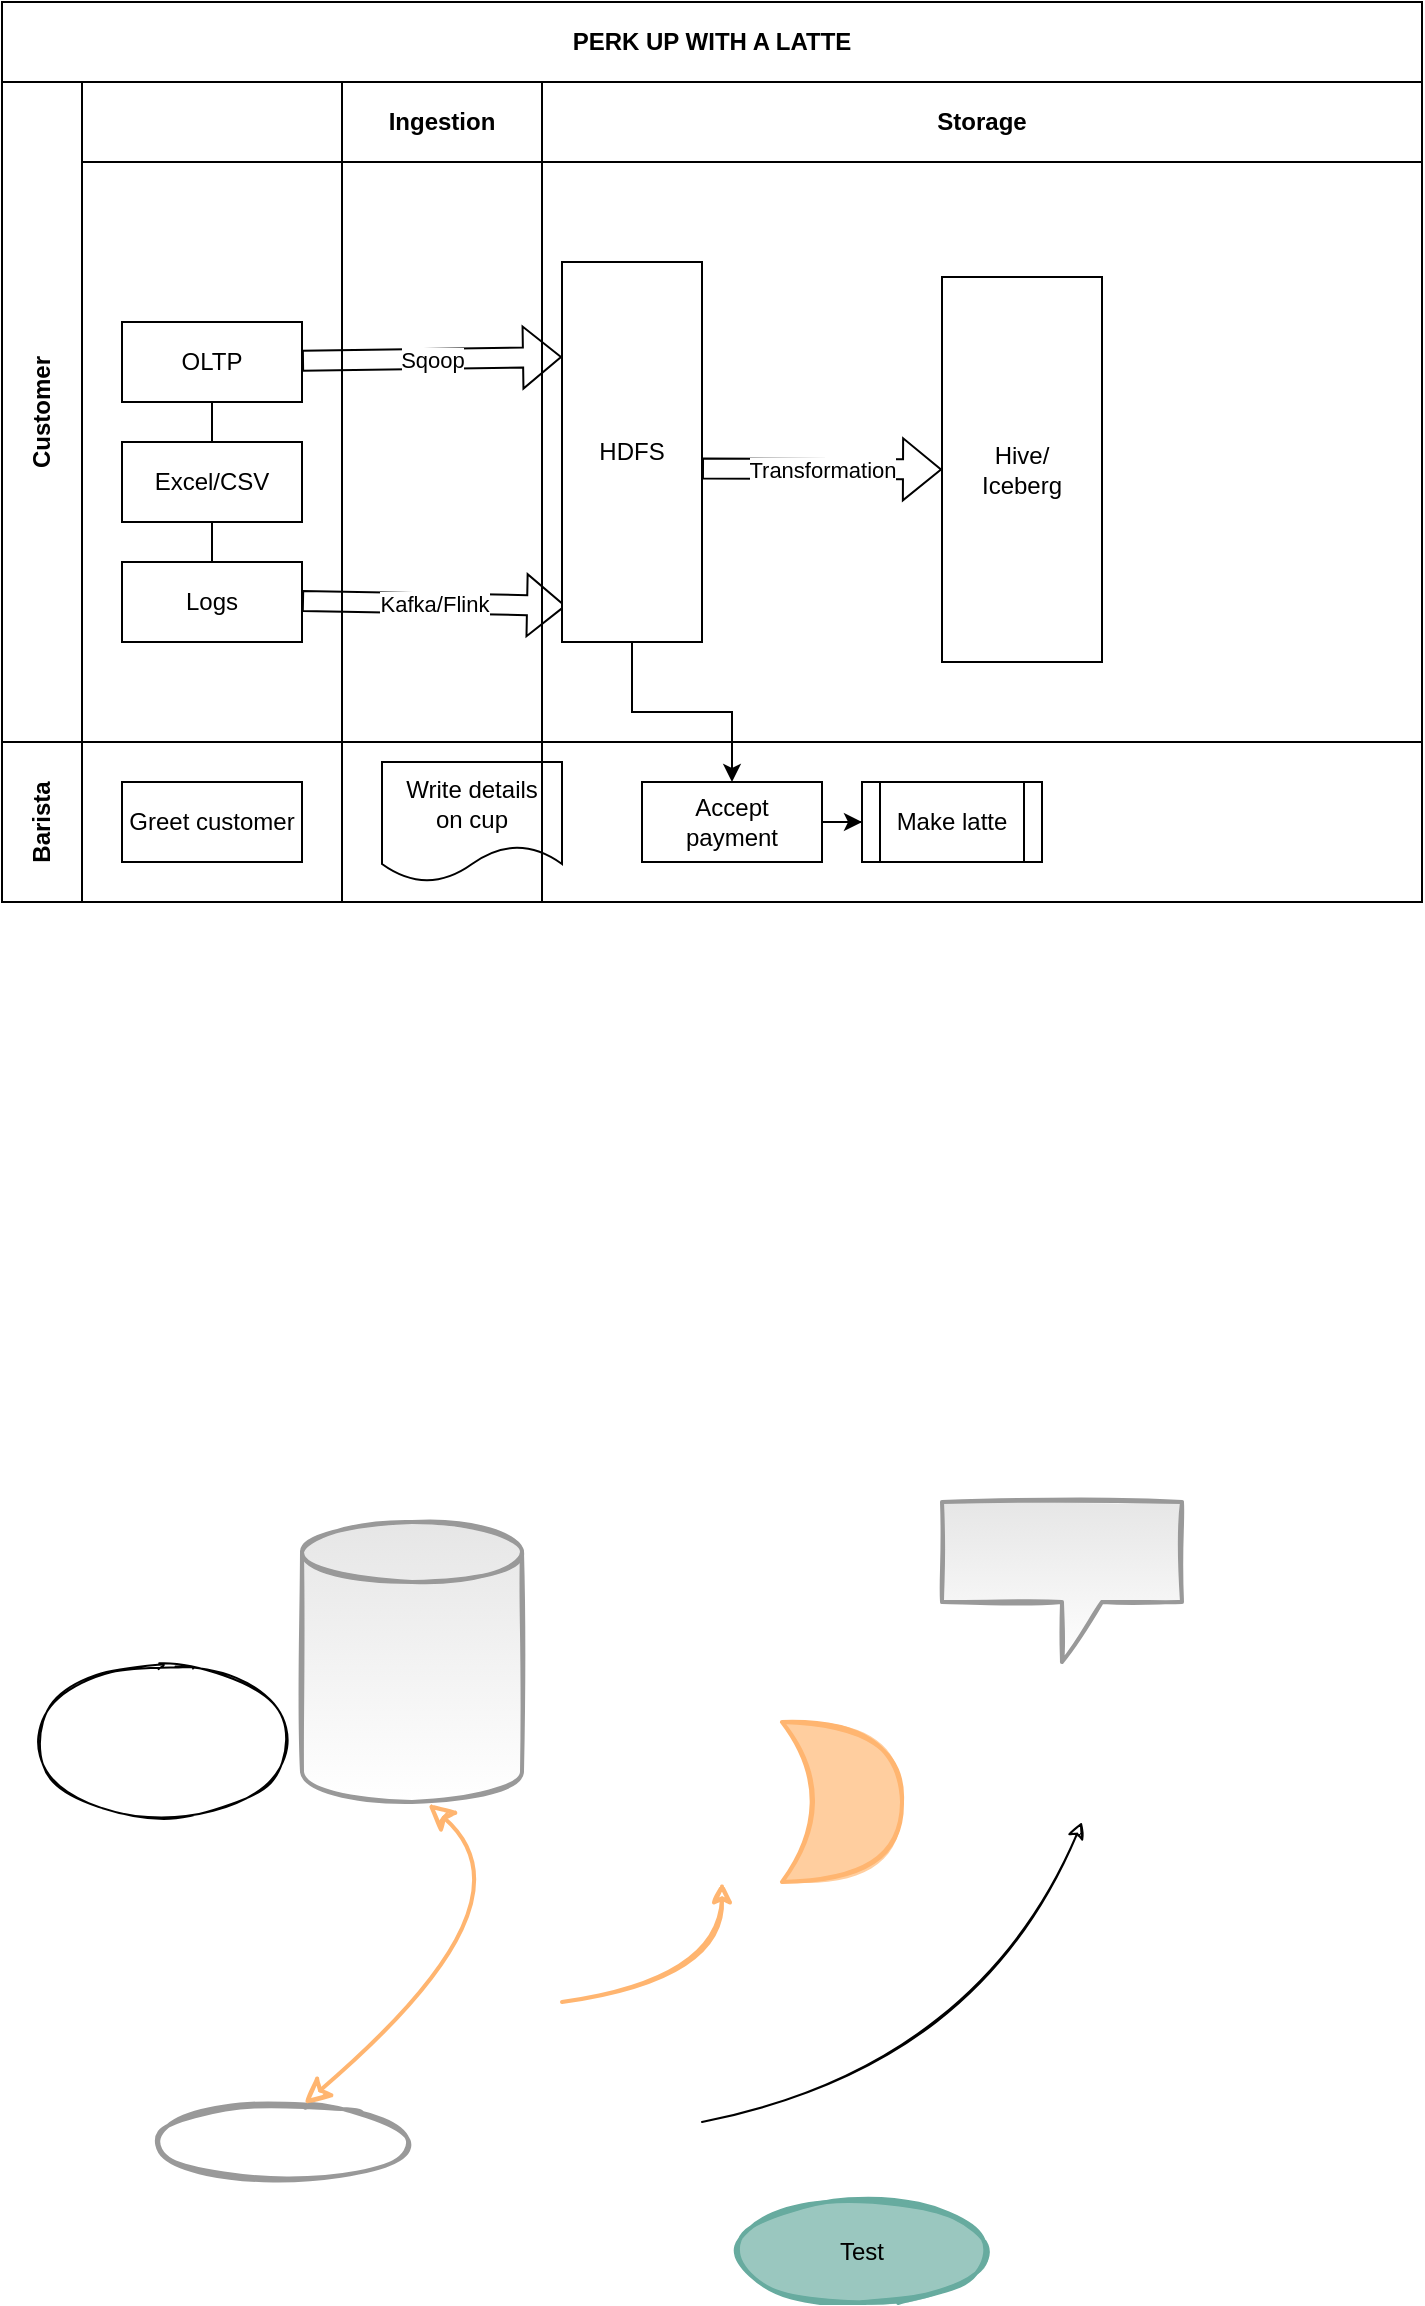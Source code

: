 <mxfile version="15.7.0" type="github" pages="2">
  <diagram id="kgpKYQtTHZ0yAKxKKP6v" name="Page-1">
    <mxGraphModel dx="946" dy="537" grid="1" gridSize="10" guides="1" tooltips="1" connect="1" arrows="1" fold="1" page="1" pageScale="1" pageWidth="850" pageHeight="1100" math="0" shadow="0">
      <root>
        <mxCell id="0" />
        <mxCell id="1" parent="0" />
        <mxCell id="3nuBFxr9cyL0pnOWT2aG-1" value="PERK UP WITH A LATTE" style="shape=table;childLayout=tableLayout;rowLines=0;columnLines=0;startSize=40;html=1;whiteSpace=wrap;collapsible=0;recursiveResize=0;expand=0;fontStyle=1" parent="1" vertex="1">
          <mxGeometry x="90" y="60" width="710" height="450" as="geometry" />
        </mxCell>
        <mxCell id="3nuBFxr9cyL0pnOWT2aG-3" value="Customer" style="swimlane;horizontal=0;points=[[0,0.5],[1,0.5]];portConstraint=eastwest;startSize=40;html=1;whiteSpace=wrap;collapsible=0;recursiveResize=0;expand=0;" parent="3nuBFxr9cyL0pnOWT2aG-1" vertex="1">
          <mxGeometry y="40" width="710" height="330" as="geometry" />
        </mxCell>
        <mxCell id="3nuBFxr9cyL0pnOWT2aG-4" value="" style="swimlane;connectable=0;startSize=40;html=1;whiteSpace=wrap;collapsible=0;recursiveResize=0;expand=0;" parent="3nuBFxr9cyL0pnOWT2aG-3" vertex="1">
          <mxGeometry x="40" width="130" height="330" as="geometry">
            <mxRectangle width="130" height="330" as="alternateBounds" />
          </mxGeometry>
        </mxCell>
        <mxCell id="3nuBFxr9cyL0pnOWT2aG-7" value="OLTP" style="rounded=0;whiteSpace=wrap;html=1;" parent="3nuBFxr9cyL0pnOWT2aG-4" vertex="1">
          <mxGeometry x="20" y="120" width="90" height="40" as="geometry" />
        </mxCell>
        <mxCell id="0wmfkbyYq_gDQhUXeRkh-29" value="Excel/CSV" style="rounded=0;whiteSpace=wrap;html=1;" parent="3nuBFxr9cyL0pnOWT2aG-4" vertex="1">
          <mxGeometry x="20" y="180" width="90" height="40" as="geometry" />
        </mxCell>
        <mxCell id="0wmfkbyYq_gDQhUXeRkh-34" value="" style="endArrow=none;html=1;rounded=0;entryX=0.5;entryY=1;entryDx=0;entryDy=0;" parent="3nuBFxr9cyL0pnOWT2aG-4" source="0wmfkbyYq_gDQhUXeRkh-29" target="3nuBFxr9cyL0pnOWT2aG-7" edge="1">
          <mxGeometry width="50" height="50" relative="1" as="geometry">
            <mxPoint x="260" y="200" as="sourcePoint" />
            <mxPoint x="310" y="150" as="targetPoint" />
          </mxGeometry>
        </mxCell>
        <mxCell id="0wmfkbyYq_gDQhUXeRkh-35" value="Logs" style="rounded=0;whiteSpace=wrap;html=1;" parent="3nuBFxr9cyL0pnOWT2aG-4" vertex="1">
          <mxGeometry x="20" y="240" width="90" height="40" as="geometry" />
        </mxCell>
        <mxCell id="0wmfkbyYq_gDQhUXeRkh-36" value="" style="endArrow=none;html=1;rounded=0;entryX=0.5;entryY=1;entryDx=0;entryDy=0;" parent="3nuBFxr9cyL0pnOWT2aG-4" source="0wmfkbyYq_gDQhUXeRkh-35" target="0wmfkbyYq_gDQhUXeRkh-29" edge="1">
          <mxGeometry width="50" height="50" relative="1" as="geometry">
            <mxPoint x="75" y="200" as="sourcePoint" />
            <mxPoint x="75" y="170" as="targetPoint" />
          </mxGeometry>
        </mxCell>
        <mxCell id="0wmfkbyYq_gDQhUXeRkh-58" value="" style="endArrow=classic;html=1;rounded=0;strokeColor=default;strokeWidth=1;shape=flexArrow;entryX=0.029;entryY=0.905;entryDx=0;entryDy=0;entryPerimeter=0;" parent="3nuBFxr9cyL0pnOWT2aG-4" target="3nuBFxr9cyL0pnOWT2aG-10" edge="1">
          <mxGeometry relative="1" as="geometry">
            <mxPoint x="110" y="259.5" as="sourcePoint" />
            <mxPoint x="210" y="259.5" as="targetPoint" />
          </mxGeometry>
        </mxCell>
        <mxCell id="0wmfkbyYq_gDQhUXeRkh-59" value="Kafka/Flink" style="edgeLabel;resizable=0;html=1;align=center;verticalAlign=middle;" parent="0wmfkbyYq_gDQhUXeRkh-58" connectable="0" vertex="1">
          <mxGeometry relative="1" as="geometry" />
        </mxCell>
        <mxCell id="3nuBFxr9cyL0pnOWT2aG-8" value="Ingestion" style="swimlane;connectable=0;startSize=40;html=1;whiteSpace=wrap;collapsible=0;recursiveResize=0;expand=0;" parent="3nuBFxr9cyL0pnOWT2aG-3" vertex="1">
          <mxGeometry x="170" width="100" height="330" as="geometry">
            <mxRectangle width="100" height="330" as="alternateBounds" />
          </mxGeometry>
        </mxCell>
        <mxCell id="0wmfkbyYq_gDQhUXeRkh-51" value="&lt;div&gt;Hive/&lt;/div&gt;&lt;div&gt;Iceberg&lt;/div&gt;" style="rounded=0;whiteSpace=wrap;html=1;" parent="3nuBFxr9cyL0pnOWT2aG-8" vertex="1">
          <mxGeometry x="300" y="97.5" width="80" height="192.5" as="geometry" />
        </mxCell>
        <mxCell id="0wmfkbyYq_gDQhUXeRkh-52" value="" style="endArrow=classic;html=1;rounded=0;strokeColor=default;strokeWidth=1;shape=flexArrow;entryX=0;entryY=0.5;entryDx=0;entryDy=0;" parent="3nuBFxr9cyL0pnOWT2aG-8" target="0wmfkbyYq_gDQhUXeRkh-51" edge="1">
          <mxGeometry relative="1" as="geometry">
            <mxPoint x="180" y="193.25" as="sourcePoint" />
            <mxPoint x="280" y="193" as="targetPoint" />
          </mxGeometry>
        </mxCell>
        <mxCell id="0wmfkbyYq_gDQhUXeRkh-53" value="Transformation" style="edgeLabel;resizable=0;html=1;align=center;verticalAlign=middle;" parent="0wmfkbyYq_gDQhUXeRkh-52" connectable="0" vertex="1">
          <mxGeometry relative="1" as="geometry" />
        </mxCell>
        <mxCell id="3nuBFxr9cyL0pnOWT2aG-11" value="Storage" style="swimlane;connectable=0;startSize=40;html=1;whiteSpace=wrap;collapsible=0;recursiveResize=0;expand=0;" parent="3nuBFxr9cyL0pnOWT2aG-3" vertex="1">
          <mxGeometry x="270" width="440" height="330" as="geometry">
            <mxRectangle width="440" height="330" as="alternateBounds" />
          </mxGeometry>
        </mxCell>
        <mxCell id="3nuBFxr9cyL0pnOWT2aG-10" value="HDFS" style="rounded=0;whiteSpace=wrap;html=1;" parent="3nuBFxr9cyL0pnOWT2aG-11" vertex="1">
          <mxGeometry x="10" y="90" width="70" height="190" as="geometry" />
        </mxCell>
        <mxCell id="0wmfkbyYq_gDQhUXeRkh-46" value="" style="endArrow=classic;html=1;rounded=0;strokeColor=default;strokeWidth=1;shape=flexArrow;entryX=0;entryY=0.25;entryDx=0;entryDy=0;" parent="3nuBFxr9cyL0pnOWT2aG-3" source="3nuBFxr9cyL0pnOWT2aG-7" target="3nuBFxr9cyL0pnOWT2aG-10" edge="1">
          <mxGeometry relative="1" as="geometry">
            <mxPoint x="280" y="140" as="sourcePoint" />
            <mxPoint x="240" y="140" as="targetPoint" />
          </mxGeometry>
        </mxCell>
        <mxCell id="0wmfkbyYq_gDQhUXeRkh-47" value="Sqoop" style="edgeLabel;resizable=0;html=1;align=center;verticalAlign=middle;" parent="0wmfkbyYq_gDQhUXeRkh-46" connectable="0" vertex="1">
          <mxGeometry relative="1" as="geometry" />
        </mxCell>
        <mxCell id="3nuBFxr9cyL0pnOWT2aG-15" value="Barista" style="swimlane;horizontal=0;points=[[0,0.5],[1,0.5]];portConstraint=eastwest;startSize=40;html=1;whiteSpace=wrap;collapsible=0;recursiveResize=0;expand=0;" parent="3nuBFxr9cyL0pnOWT2aG-1" vertex="1">
          <mxGeometry y="370" width="710" height="80" as="geometry" />
        </mxCell>
        <mxCell id="3nuBFxr9cyL0pnOWT2aG-16" value="" style="swimlane;connectable=0;startSize=0;html=1;whiteSpace=wrap;collapsible=0;recursiveResize=0;expand=0;" parent="3nuBFxr9cyL0pnOWT2aG-15" vertex="1">
          <mxGeometry x="40" width="130" height="80" as="geometry">
            <mxRectangle width="130" height="80" as="alternateBounds" />
          </mxGeometry>
        </mxCell>
        <mxCell id="3nuBFxr9cyL0pnOWT2aG-17" value="Greet customer" style="rounded=0;whiteSpace=wrap;html=1;" parent="3nuBFxr9cyL0pnOWT2aG-16" vertex="1">
          <mxGeometry x="20" y="20" width="90" height="40" as="geometry" />
        </mxCell>
        <mxCell id="3nuBFxr9cyL0pnOWT2aG-18" value="" style="swimlane;connectable=0;startSize=0;html=1;whiteSpace=wrap;collapsible=0;recursiveResize=0;expand=0;" parent="3nuBFxr9cyL0pnOWT2aG-15" vertex="1">
          <mxGeometry x="170" width="100" height="80" as="geometry">
            <mxRectangle width="100" height="80" as="alternateBounds" />
          </mxGeometry>
        </mxCell>
        <mxCell id="3nuBFxr9cyL0pnOWT2aG-19" value="" style="edgeStyle=orthogonalEdgeStyle;rounded=0;orthogonalLoop=1;jettySize=auto;html=1;" parent="3nuBFxr9cyL0pnOWT2aG-18" source="3nuBFxr9cyL0pnOWT2aG-20" target="3nuBFxr9cyL0pnOWT2aG-22" edge="1">
          <mxGeometry relative="1" as="geometry" />
        </mxCell>
        <mxCell id="3nuBFxr9cyL0pnOWT2aG-20" value="Accept&lt;br&gt;payment" style="rounded=0;whiteSpace=wrap;html=1;" parent="3nuBFxr9cyL0pnOWT2aG-18" vertex="1">
          <mxGeometry x="150" y="20" width="90" height="40" as="geometry" />
        </mxCell>
        <mxCell id="3nuBFxr9cyL0pnOWT2aG-21" value="Write details&lt;br&gt;on cup" style="shape=document;whiteSpace=wrap;html=1;boundedLbl=1;" parent="3nuBFxr9cyL0pnOWT2aG-18" vertex="1">
          <mxGeometry x="20" y="10" width="90" height="60" as="geometry" />
        </mxCell>
        <mxCell id="3nuBFxr9cyL0pnOWT2aG-22" value="Make latte" style="shape=process;whiteSpace=wrap;html=1;backgroundOutline=1;" parent="3nuBFxr9cyL0pnOWT2aG-18" vertex="1">
          <mxGeometry x="260" y="20" width="90" height="40" as="geometry" />
        </mxCell>
        <mxCell id="3nuBFxr9cyL0pnOWT2aG-23" value="" style="swimlane;connectable=0;startSize=0;html=1;whiteSpace=wrap;collapsible=0;recursiveResize=0;expand=0;" parent="3nuBFxr9cyL0pnOWT2aG-15" vertex="1">
          <mxGeometry x="270" width="440" height="80" as="geometry">
            <mxRectangle width="440" height="80" as="alternateBounds" />
          </mxGeometry>
        </mxCell>
        <mxCell id="3nuBFxr9cyL0pnOWT2aG-27" value="" style="edgeStyle=orthogonalEdgeStyle;rounded=0;orthogonalLoop=1;jettySize=auto;html=1;" parent="3nuBFxr9cyL0pnOWT2aG-1" source="3nuBFxr9cyL0pnOWT2aG-10" target="3nuBFxr9cyL0pnOWT2aG-20" edge="1">
          <mxGeometry relative="1" as="geometry" />
        </mxCell>
        <mxCell id="F-130Ks6sNWjlflBv_7v-2" value="" style="endArrow=classic;html=1;sketch=1;jumpSize=6;jumpStyle=none;curved=1;" edge="1" parent="1">
          <mxGeometry width="50" height="50" relative="1" as="geometry">
            <mxPoint x="440" y="1120" as="sourcePoint" />
            <mxPoint x="630" y="970" as="targetPoint" />
            <Array as="points">
              <mxPoint x="580" y="1090" />
            </Array>
          </mxGeometry>
        </mxCell>
        <mxCell id="F-130Ks6sNWjlflBv_7v-3" value="" style="shape=xor;whiteSpace=wrap;html=1;sketch=1;strokeWidth=2;strokeColor=#FFB570;fillColor=#FFCE9F;fillStyle=solid;" vertex="1" parent="1">
          <mxGeometry x="480" y="920" width="60" height="80" as="geometry" />
        </mxCell>
        <mxCell id="F-130Ks6sNWjlflBv_7v-4" value="" style="shape=cylinder3;whiteSpace=wrap;html=1;boundedLbl=1;backgroundOutline=1;size=15;sketch=1;strokeWidth=2;strokeColor=#999999;perimeterSpacing=0;shadow=0;fillColor=#E6E6E6;fillStyle=solid;gradientColor=#ffffff;gradientDirection=south;" vertex="1" parent="1">
          <mxGeometry x="240" y="820" width="110" height="140" as="geometry" />
        </mxCell>
        <mxCell id="F-130Ks6sNWjlflBv_7v-5" value="Test" style="ellipse;whiteSpace=wrap;html=1;sketch=1;strokeWidth=2;strokeColor=#67AB9F;fillColor=#9AC7BF;fillStyle=solid;flipH=1;flipV=1;" vertex="1" parent="1">
          <mxGeometry x="460" y="1160" width="120" height="50" as="geometry" />
        </mxCell>
        <mxCell id="F-130Ks6sNWjlflBv_7v-6" value="" style="ellipse;whiteSpace=wrap;html=1;sketch=1;strokeWidth=2;strokeColor=#999999;" vertex="1" parent="1">
          <mxGeometry x="170" y="1110" width="120" height="40" as="geometry" />
        </mxCell>
        <mxCell id="F-130Ks6sNWjlflBv_7v-7" value="" style="ellipse;whiteSpace=wrap;html=1;sketch=1;" vertex="1" parent="1">
          <mxGeometry x="110" y="890" width="120" height="80" as="geometry" />
        </mxCell>
        <mxCell id="F-130Ks6sNWjlflBv_7v-8" value="" style="curved=1;endArrow=classic;html=1;sketch=1;jumpStyle=none;jumpSize=6;strokeColor=#FFB570;strokeWidth=2;" edge="1" parent="1">
          <mxGeometry width="50" height="50" relative="1" as="geometry">
            <mxPoint x="370" y="1060" as="sourcePoint" />
            <mxPoint x="450" y="1000" as="targetPoint" />
            <Array as="points">
              <mxPoint x="450" y="1050" />
            </Array>
          </mxGeometry>
        </mxCell>
        <mxCell id="F-130Ks6sNWjlflBv_7v-9" value="" style="shape=callout;whiteSpace=wrap;html=1;perimeter=calloutPerimeter;shadow=0;sketch=1;fillStyle=solid;strokeColor=#999999;strokeWidth=2;fillColor=#E6E6E6;gradientColor=#ffffff;gradientDirection=south;rounded=0;" vertex="1" parent="1">
          <mxGeometry x="560" y="810" width="120" height="80" as="geometry" />
        </mxCell>
        <mxCell id="F-130Ks6sNWjlflBv_7v-10" value="" style="endArrow=classic;startArrow=classic;html=1;sketch=1;strokeColor=#FFB570;strokeWidth=2;curved=1;jumpStyle=none;jumpSize=6;entryX=0.573;entryY=1.007;entryDx=0;entryDy=0;entryPerimeter=0;exitX=0.592;exitY=0.025;exitDx=0;exitDy=0;exitPerimeter=0;shadow=0;endSize=9;startSize=9;" edge="1" parent="1" source="F-130Ks6sNWjlflBv_7v-6" target="F-130Ks6sNWjlflBv_7v-4">
          <mxGeometry width="50" height="50" relative="1" as="geometry">
            <mxPoint x="100" y="1100" as="sourcePoint" />
            <mxPoint x="150" y="1050" as="targetPoint" />
            <Array as="points">
              <mxPoint x="360" y="1010" />
            </Array>
          </mxGeometry>
        </mxCell>
      </root>
    </mxGraphModel>
  </diagram>
  <diagram id="_b-V6DLTBz6PGseD2xgY" name="Page-2">
    <mxGraphModel dx="946" dy="537" grid="1" gridSize="10" guides="1" tooltips="1" connect="1" arrows="1" fold="1" page="1" pageScale="1" pageWidth="850" pageHeight="1100" math="0" shadow="0">
      <root>
        <mxCell id="W7oui88Ck5lZrDlK5Bfh-0" />
        <mxCell id="W7oui88Ck5lZrDlK5Bfh-1" parent="W7oui88Ck5lZrDlK5Bfh-0" />
        <mxCell id="6u0kIG3oSp3FxZnsTFts-14" value="Land in HDFS" style="whiteSpace=wrap;html=1;aspect=fixed;fontFamily=Helvetica;fontSize=12;align=center;" parent="W7oui88Ck5lZrDlK5Bfh-1" vertex="1">
          <mxGeometry x="290" y="130" width="100" height="100" as="geometry" />
        </mxCell>
        <mxCell id="6u0kIG3oSp3FxZnsTFts-16" value="&lt;div&gt;XML&lt;/div&gt;&lt;div&gt;CSV&lt;/div&gt;&lt;div&gt;Excel&lt;/div&gt;&lt;div&gt;TXT&lt;br&gt;&lt;/div&gt;&lt;div&gt;Logs&lt;br&gt;&lt;/div&gt;" style="rounded=0;whiteSpace=wrap;html=1;fontFamily=Helvetica;fontSize=12;align=center;" parent="W7oui88Ck5lZrDlK5Bfh-1" vertex="1">
          <mxGeometry x="15" y="140" width="120" height="80" as="geometry" />
        </mxCell>
        <mxCell id="6u0kIG3oSp3FxZnsTFts-19" value="" style="endArrow=classic;html=1;rounded=0;fontFamily=Helvetica;fontSize=12;strokeColor=default;strokeWidth=1;" parent="W7oui88Ck5lZrDlK5Bfh-1" source="6u0kIG3oSp3FxZnsTFts-16" target="6u0kIG3oSp3FxZnsTFts-14" edge="1">
          <mxGeometry width="50" height="50" relative="1" as="geometry">
            <mxPoint x="135" y="190" as="sourcePoint" />
            <mxPoint x="185" y="140" as="targetPoint" />
          </mxGeometry>
        </mxCell>
        <mxCell id="L_lYqqfeai27Hy3bbyJA-0" value="offload/put hdfs" style="edgeLabel;html=1;align=center;verticalAlign=middle;resizable=0;points=[];fontSize=12;fontFamily=Helvetica;fontColor=#000000;" parent="6u0kIG3oSp3FxZnsTFts-19" vertex="1" connectable="0">
          <mxGeometry x="-0.025" relative="1" as="geometry">
            <mxPoint as="offset" />
          </mxGeometry>
        </mxCell>
        <mxCell id="6u0kIG3oSp3FxZnsTFts-20" value="" style="endArrow=classic;html=1;rounded=0;fontFamily=Helvetica;fontSize=12;strokeColor=default;strokeWidth=1;exitX=1;exitY=0.5;exitDx=0;exitDy=0;entryX=0.5;entryY=0;entryDx=0;entryDy=0;" parent="W7oui88Ck5lZrDlK5Bfh-1" source="6u0kIG3oSp3FxZnsTFts-14" target="6u0kIG3oSp3FxZnsTFts-21" edge="1">
          <mxGeometry width="50" height="50" relative="1" as="geometry">
            <mxPoint x="335" y="179.5" as="sourcePoint" />
            <mxPoint x="365" y="180" as="targetPoint" />
            <Array as="points">
              <mxPoint x="455" y="180" />
            </Array>
          </mxGeometry>
        </mxCell>
        <mxCell id="L_lYqqfeai27Hy3bbyJA-1" value="Spark" style="edgeLabel;html=1;align=center;verticalAlign=middle;resizable=0;points=[];fontSize=12;fontFamily=Helvetica;fontColor=#000000;" parent="6u0kIG3oSp3FxZnsTFts-20" vertex="1" connectable="0">
          <mxGeometry x="0.013" y="2" relative="1" as="geometry">
            <mxPoint as="offset" />
          </mxGeometry>
        </mxCell>
        <mxCell id="6u0kIG3oSp3FxZnsTFts-21" value="&lt;div&gt;Hive/&lt;/div&gt;&lt;div&gt;Iceberg&lt;br&gt;&lt;/div&gt;" style="whiteSpace=wrap;html=1;aspect=fixed;fontFamily=Helvetica;fontSize=12;align=center;" parent="W7oui88Ck5lZrDlK5Bfh-1" vertex="1">
          <mxGeometry x="405" y="290" width="100" height="100" as="geometry" />
        </mxCell>
        <mxCell id="6u0kIG3oSp3FxZnsTFts-25" value="OLTP" style="rounded=0;whiteSpace=wrap;html=1;fontFamily=Helvetica;fontSize=12;align=center;" parent="W7oui88Ck5lZrDlK5Bfh-1" vertex="1">
          <mxGeometry x="15" y="440" width="120" height="80" as="geometry" />
        </mxCell>
        <mxCell id="6u0kIG3oSp3FxZnsTFts-27" value="" style="endArrow=classic;html=1;rounded=0;fontFamily=Helvetica;fontSize=12;strokeColor=default;strokeWidth=1;entryX=0.5;entryY=1;entryDx=0;entryDy=0;" parent="W7oui88Ck5lZrDlK5Bfh-1" source="6u0kIG3oSp3FxZnsTFts-25" target="6u0kIG3oSp3FxZnsTFts-21" edge="1">
          <mxGeometry width="50" height="50" relative="1" as="geometry">
            <mxPoint x="315" y="480" as="sourcePoint" />
            <mxPoint x="390" y="480" as="targetPoint" />
            <Array as="points">
              <mxPoint x="455" y="480" />
            </Array>
          </mxGeometry>
        </mxCell>
        <mxCell id="6u0kIG3oSp3FxZnsTFts-29" value="Sqoop/Kafka/Flink/OGG" style="text;html=1;align=center;verticalAlign=middle;resizable=0;points=[];autosize=1;strokeColor=none;fillColor=none;fontSize=12;fontFamily=Helvetica;" parent="W7oui88Ck5lZrDlK5Bfh-1" vertex="1">
          <mxGeometry x="165" y="460" width="140" height="20" as="geometry" />
        </mxCell>
        <mxCell id="6u0kIG3oSp3FxZnsTFts-30" value="&lt;div&gt;&lt;b&gt;Zone 1:&lt;/b&gt;&lt;/div&gt;&lt;div&gt;Sử dụng Hive/Iceberg map file system hdfs&lt;/div&gt;&lt;div&gt;Thực hiện transformation&lt;br&gt;Chia partition cho file system hdfs&lt;/div&gt;&lt;div&gt;Append/merge thông tin IUD(CDC)&lt;/div&gt;&lt;div&gt;Thực hiện một số công việc join các tables&lt;br&gt;&lt;/div&gt;&lt;div&gt;&lt;br&gt;&lt;/div&gt;&lt;div&gt;chốt oltp =&amp;gt; iceberg table&lt;/div&gt;&lt;div&gt;CDC =&amp;gt; dữ liệu phát sinh, bảng đồng bộ 1:1&lt;br&gt;&lt;/div&gt;&lt;div&gt;Giải quyết trường hợp backup hàng ngày&lt;/div&gt;&lt;div&gt;Chốt - Nhân mô tả kịch bản&lt;br&gt;&lt;/div&gt;" style="text;html=1;align=center;verticalAlign=middle;resizable=0;points=[];autosize=1;strokeColor=none;fillColor=none;fontSize=12;fontFamily=Helvetica;" parent="W7oui88Ck5lZrDlK5Bfh-1" vertex="1">
          <mxGeometry x="535" y="260" width="250" height="160" as="geometry" />
        </mxCell>
        <mxCell id="6u0kIG3oSp3FxZnsTFts-31" value="&lt;div&gt;&lt;b&gt;Thư mục HDFS&lt;/b&gt;&lt;/div&gt;&lt;div align=&quot;left&quot;&gt;/user/&amp;lt;username&amp;gt;&lt;br&gt;&lt;/div&gt;&lt;div align=&quot;left&quot;&gt;/etl/&lt;/div&gt;&lt;div align=&quot;left&quot;&gt;/tmp/&lt;/div&gt;&lt;div align=&quot;left&quot;&gt;/data/&lt;/div&gt;&lt;div align=&quot;left&quot;&gt;/app/&lt;/div&gt;&lt;div align=&quot;left&quot;&gt;/metadata/&lt;/div&gt;&lt;div align=&quot;left&quot;&gt;/landing/&lt;br&gt;&lt;/div&gt;" style="text;html=1;align=center;verticalAlign=middle;resizable=0;points=[];autosize=1;strokeColor=none;fillColor=none;fontSize=12;fontFamily=Helvetica;" parent="W7oui88Ck5lZrDlK5Bfh-1" vertex="1">
          <mxGeometry x="150" y="290" width="110" height="120" as="geometry" />
        </mxCell>
        <mxCell id="6u0kIG3oSp3FxZnsTFts-32" value="&lt;div&gt;Chia partition file system hdfs&lt;/div&gt;&lt;div&gt;Năm/tháng/ngày theo từng table&lt;br&gt;&lt;/div&gt;" style="text;html=1;align=center;verticalAlign=middle;resizable=0;points=[];autosize=1;strokeColor=none;fillColor=none;fontSize=12;fontFamily=Helvetica;" parent="W7oui88Ck5lZrDlK5Bfh-1" vertex="1">
          <mxGeometry x="540" y="465" width="190" height="30" as="geometry" />
        </mxCell>
        <mxCell id="6u0kIG3oSp3FxZnsTFts-33" value="Events" style="rounded=0;whiteSpace=wrap;html=1;fontFamily=Helvetica;fontSize=12;align=center;" parent="W7oui88Ck5lZrDlK5Bfh-1" vertex="1">
          <mxGeometry x="10" y="605" width="120" height="60" as="geometry" />
        </mxCell>
        <mxCell id="6u0kIG3oSp3FxZnsTFts-36" value="Ingest" style="swimlane;startSize=0;fontFamily=Helvetica;fontSize=12;align=center;verticalAlign=top;" parent="W7oui88Ck5lZrDlK5Bfh-1" vertex="1">
          <mxGeometry x="170" y="560" width="170" height="150" as="geometry">
            <mxRectangle x="330" y="970" width="70" height="20" as="alternateBounds" />
          </mxGeometry>
        </mxCell>
        <mxCell id="6u0kIG3oSp3FxZnsTFts-37" value="Kafka" style="rounded=0;whiteSpace=wrap;html=1;fontFamily=Helvetica;fontSize=12;align=center;verticalAlign=top;" parent="6u0kIG3oSp3FxZnsTFts-36" vertex="1">
          <mxGeometry x="35" y="90" width="120" height="30" as="geometry" />
        </mxCell>
        <mxCell id="6u0kIG3oSp3FxZnsTFts-38" value="OGG" style="rounded=0;whiteSpace=wrap;html=1;fontFamily=Helvetica;fontSize=12;align=center;verticalAlign=top;" parent="6u0kIG3oSp3FxZnsTFts-36" vertex="1">
          <mxGeometry x="35" y="30" width="120" height="30" as="geometry" />
        </mxCell>
        <mxCell id="L_lYqqfeai27Hy3bbyJA-4" value="" style="endArrow=classic;html=1;rounded=0;fontFamily=Helvetica;fontSize=12;strokeColor=default;strokeWidth=1;exitX=0.5;exitY=1;exitDx=0;exitDy=0;entryX=0.5;entryY=0;entryDx=0;entryDy=0;" parent="6u0kIG3oSp3FxZnsTFts-36" source="6u0kIG3oSp3FxZnsTFts-38" target="6u0kIG3oSp3FxZnsTFts-37" edge="1">
          <mxGeometry width="50" height="50" relative="1" as="geometry">
            <mxPoint x="180" y="85" as="sourcePoint" />
            <mxPoint x="230" y="85" as="targetPoint" />
          </mxGeometry>
        </mxCell>
        <mxCell id="6u0kIG3oSp3FxZnsTFts-39" value="" style="endArrow=classic;html=1;rounded=0;fontFamily=Helvetica;fontSize=12;strokeColor=default;strokeWidth=1;exitX=1;exitY=0.5;exitDx=0;exitDy=0;entryX=0;entryY=0.5;entryDx=0;entryDy=0;" parent="W7oui88Ck5lZrDlK5Bfh-1" source="6u0kIG3oSp3FxZnsTFts-33" target="6u0kIG3oSp3FxZnsTFts-36" edge="1">
          <mxGeometry width="50" height="50" relative="1" as="geometry">
            <mxPoint x="130" y="495" as="sourcePoint" />
            <mxPoint x="400" y="495" as="targetPoint" />
          </mxGeometry>
        </mxCell>
        <mxCell id="6u0kIG3oSp3FxZnsTFts-40" value="Streaming Processing" style="swimlane;startSize=0;fontFamily=Helvetica;fontSize=12;align=center;verticalAlign=top;" parent="W7oui88Ck5lZrDlK5Bfh-1" vertex="1">
          <mxGeometry x="390" y="560" width="170" height="150" as="geometry">
            <mxRectangle x="330" y="970" width="70" height="20" as="alternateBounds" />
          </mxGeometry>
        </mxCell>
        <mxCell id="6u0kIG3oSp3FxZnsTFts-41" value="Flink" style="rounded=0;whiteSpace=wrap;html=1;fontFamily=Helvetica;fontSize=12;align=center;verticalAlign=top;" parent="6u0kIG3oSp3FxZnsTFts-40" vertex="1">
          <mxGeometry x="35" y="70" width="120" height="30" as="geometry" />
        </mxCell>
        <mxCell id="6u0kIG3oSp3FxZnsTFts-42" value="Kafka" style="rounded=0;whiteSpace=wrap;html=1;fontFamily=Helvetica;fontSize=12;align=center;verticalAlign=top;" parent="6u0kIG3oSp3FxZnsTFts-40" vertex="1">
          <mxGeometry x="35" y="30" width="120" height="30" as="geometry" />
        </mxCell>
        <mxCell id="L_lYqqfeai27Hy3bbyJA-3" value="Spark Streaming" style="rounded=0;whiteSpace=wrap;html=1;fontFamily=Helvetica;fontSize=12;align=center;verticalAlign=top;" parent="6u0kIG3oSp3FxZnsTFts-40" vertex="1">
          <mxGeometry x="35" y="110" width="120" height="30" as="geometry" />
        </mxCell>
        <mxCell id="6u0kIG3oSp3FxZnsTFts-43" value="" style="endArrow=classic;html=1;rounded=0;fontFamily=Helvetica;fontSize=12;strokeColor=default;strokeWidth=1;exitX=1;exitY=0.5;exitDx=0;exitDy=0;" parent="W7oui88Ck5lZrDlK5Bfh-1" source="6u0kIG3oSp3FxZnsTFts-36" target="6u0kIG3oSp3FxZnsTFts-40" edge="1">
          <mxGeometry width="50" height="50" relative="1" as="geometry">
            <mxPoint x="380" y="695" as="sourcePoint" />
            <mxPoint x="390" y="635" as="targetPoint" />
          </mxGeometry>
        </mxCell>
        <mxCell id="6u0kIG3oSp3FxZnsTFts-44" value="Storage" style="swimlane;startSize=0;fontFamily=Helvetica;fontSize=12;align=center;verticalAlign=top;" parent="W7oui88Ck5lZrDlK5Bfh-1" vertex="1">
          <mxGeometry x="570" y="780" width="200" height="160" as="geometry" />
        </mxCell>
        <mxCell id="6u0kIG3oSp3FxZnsTFts-45" value="Iceberg" style="rounded=0;whiteSpace=wrap;html=1;fontFamily=Helvetica;fontSize=12;align=center;verticalAlign=top;" parent="6u0kIG3oSp3FxZnsTFts-44" vertex="1">
          <mxGeometry x="20" y="50" width="60" height="30" as="geometry" />
        </mxCell>
        <mxCell id="6u0kIG3oSp3FxZnsTFts-46" value="HDFS" style="rounded=0;whiteSpace=wrap;html=1;fontFamily=Helvetica;fontSize=12;align=center;verticalAlign=top;" parent="6u0kIG3oSp3FxZnsTFts-44" vertex="1">
          <mxGeometry x="20" y="100" width="160" height="30" as="geometry" />
        </mxCell>
        <mxCell id="6u0kIG3oSp3FxZnsTFts-49" value="Hive" style="rounded=0;whiteSpace=wrap;html=1;fontFamily=Helvetica;fontSize=12;align=center;verticalAlign=top;" parent="6u0kIG3oSp3FxZnsTFts-44" vertex="1">
          <mxGeometry x="110" y="50" width="60" height="30" as="geometry" />
        </mxCell>
        <mxCell id="6u0kIG3oSp3FxZnsTFts-48" value="" style="endArrow=classic;html=1;rounded=0;fontFamily=Helvetica;fontSize=12;strokeColor=default;strokeWidth=1;exitX=0.5;exitY=1;exitDx=0;exitDy=0;" parent="W7oui88Ck5lZrDlK5Bfh-1" source="6u0kIG3oSp3FxZnsTFts-40" target="6u0kIG3oSp3FxZnsTFts-44" edge="1">
          <mxGeometry width="50" height="50" relative="1" as="geometry">
            <mxPoint x="340" y="810" as="sourcePoint" />
            <mxPoint x="630" y="860" as="targetPoint" />
            <Array as="points">
              <mxPoint x="475" y="860" />
            </Array>
          </mxGeometry>
        </mxCell>
        <mxCell id="6u0kIG3oSp3FxZnsTFts-50" value="Batch Processing" style="swimlane;startSize=0;fontFamily=Helvetica;fontSize=12;align=center;verticalAlign=top;" parent="W7oui88Ck5lZrDlK5Bfh-1" vertex="1">
          <mxGeometry x="585" y="560" width="170" height="150" as="geometry">
            <mxRectangle x="330" y="970" width="70" height="20" as="alternateBounds" />
          </mxGeometry>
        </mxCell>
        <mxCell id="6u0kIG3oSp3FxZnsTFts-52" value="Spark" style="rounded=0;whiteSpace=wrap;html=1;fontFamily=Helvetica;fontSize=12;align=center;verticalAlign=top;" parent="6u0kIG3oSp3FxZnsTFts-50" vertex="1">
          <mxGeometry x="35" y="30" width="120" height="30" as="geometry" />
        </mxCell>
        <mxCell id="6u0kIG3oSp3FxZnsTFts-53" value="" style="endArrow=classic;startArrow=classic;html=1;rounded=0;fontFamily=Helvetica;fontSize=12;strokeColor=default;strokeWidth=1;entryX=0.5;entryY=1;entryDx=0;entryDy=0;" parent="W7oui88Ck5lZrDlK5Bfh-1" source="6u0kIG3oSp3FxZnsTFts-44" target="6u0kIG3oSp3FxZnsTFts-50" edge="1">
          <mxGeometry width="50" height="50" relative="1" as="geometry">
            <mxPoint x="330" y="720" as="sourcePoint" />
            <mxPoint x="380" y="670" as="targetPoint" />
          </mxGeometry>
        </mxCell>
        <mxCell id="6u0kIG3oSp3FxZnsTFts-54" value="Storage" style="swimlane;startSize=0;fontFamily=Helvetica;fontSize=12;align=center;verticalAlign=top;" parent="W7oui88Ck5lZrDlK5Bfh-1" vertex="1">
          <mxGeometry x="10" y="1150" width="200" height="160" as="geometry" />
        </mxCell>
        <mxCell id="6u0kIG3oSp3FxZnsTFts-55" value="Iceberg" style="rounded=0;whiteSpace=wrap;html=1;fontFamily=Helvetica;fontSize=12;align=center;verticalAlign=top;" parent="6u0kIG3oSp3FxZnsTFts-54" vertex="1">
          <mxGeometry x="20" y="50" width="60" height="30" as="geometry" />
        </mxCell>
        <mxCell id="6u0kIG3oSp3FxZnsTFts-56" value="HDFS" style="rounded=0;whiteSpace=wrap;html=1;fontFamily=Helvetica;fontSize=12;align=center;verticalAlign=top;" parent="6u0kIG3oSp3FxZnsTFts-54" vertex="1">
          <mxGeometry x="20" y="100" width="160" height="30" as="geometry" />
        </mxCell>
        <mxCell id="6u0kIG3oSp3FxZnsTFts-57" value="Hive" style="rounded=0;whiteSpace=wrap;html=1;fontFamily=Helvetica;fontSize=12;align=center;verticalAlign=top;" parent="6u0kIG3oSp3FxZnsTFts-54" vertex="1">
          <mxGeometry x="110" y="50" width="60" height="30" as="geometry" />
        </mxCell>
        <mxCell id="6u0kIG3oSp3FxZnsTFts-58" value="&lt;div&gt;&lt;b&gt;Zone 1&lt;/b&gt;&lt;/div&gt;&lt;div&gt;Đã được xử lý Load Incremental&lt;/div&gt;&lt;div&gt;Thực hiện denormalize đơn giản&lt;br&gt;&lt;/div&gt;&lt;div&gt;File system HDFS: Avro, Parquet, nén snappy&lt;br&gt;&lt;/div&gt;&lt;div&gt;&lt;br&gt;&lt;/div&gt;&lt;div&gt;&lt;br&gt;&lt;/div&gt;" style="text;html=1;align=center;verticalAlign=middle;resizable=0;points=[];autosize=1;strokeColor=none;fillColor=none;fontSize=12;fontFamily=Helvetica;" parent="W7oui88Ck5lZrDlK5Bfh-1" vertex="1">
          <mxGeometry x="540" y="970" width="260" height="90" as="geometry" />
        </mxCell>
        <mxCell id="6u0kIG3oSp3FxZnsTFts-59" value="&lt;b&gt;Zone 1&lt;/b&gt;" style="text;html=1;align=center;verticalAlign=middle;resizable=0;points=[];autosize=1;strokeColor=none;fillColor=none;fontSize=12;fontFamily=Helvetica;" parent="W7oui88Ck5lZrDlK5Bfh-1" vertex="1">
          <mxGeometry x="65" y="1320" width="50" height="20" as="geometry" />
        </mxCell>
        <mxCell id="6u0kIG3oSp3FxZnsTFts-60" value="Storage" style="swimlane;startSize=0;fontFamily=Helvetica;fontSize=12;align=center;verticalAlign=top;" parent="W7oui88Ck5lZrDlK5Bfh-1" vertex="1">
          <mxGeometry x="310" y="1150" width="200" height="160" as="geometry" />
        </mxCell>
        <mxCell id="6u0kIG3oSp3FxZnsTFts-61" value="Iceberg" style="rounded=0;whiteSpace=wrap;html=1;fontFamily=Helvetica;fontSize=12;align=center;verticalAlign=top;" parent="6u0kIG3oSp3FxZnsTFts-60" vertex="1">
          <mxGeometry x="20" y="50" width="60" height="30" as="geometry" />
        </mxCell>
        <mxCell id="6u0kIG3oSp3FxZnsTFts-62" value="HDFS" style="rounded=0;whiteSpace=wrap;html=1;fontFamily=Helvetica;fontSize=12;align=center;verticalAlign=top;" parent="6u0kIG3oSp3FxZnsTFts-60" vertex="1">
          <mxGeometry x="20" y="100" width="160" height="30" as="geometry" />
        </mxCell>
        <mxCell id="6u0kIG3oSp3FxZnsTFts-63" value="Hive" style="rounded=0;whiteSpace=wrap;html=1;fontFamily=Helvetica;fontSize=12;align=center;verticalAlign=top;" parent="6u0kIG3oSp3FxZnsTFts-60" vertex="1">
          <mxGeometry x="110" y="50" width="60" height="30" as="geometry" />
        </mxCell>
        <mxCell id="6u0kIG3oSp3FxZnsTFts-64" value="&lt;div&gt;&lt;b&gt;Zone 2&lt;/b&gt;&lt;/div&gt;&lt;div&gt;Tạo các Dataset bằng cách denormalize&lt;br&gt;&lt;/div&gt;&lt;div&gt;&lt;span style=&quot;background-color: rgb(255 , 255 , 102)&quot;&gt;Lưu dữ liệu snapshot hàng ngày/tháng&lt;/span&gt;&lt;/div&gt;&lt;div&gt;Tạo Dataset theo chủ đề cụ thể theo nhu cầu&lt;/div&gt;&lt;div&gt;Là nơi cung cấp dữ liệu cho các ứng dụng, data science&lt;/div&gt;&lt;div&gt;&lt;br&gt;&lt;/div&gt;&lt;div&gt;Định dạng file system HDFS là Avro, Parquet, nén snappy&lt;br&gt;&lt;/div&gt;" style="text;html=1;align=center;verticalAlign=middle;resizable=0;points=[];autosize=1;strokeColor=none;fillColor=none;fontSize=12;fontFamily=Helvetica;" parent="W7oui88Ck5lZrDlK5Bfh-1" vertex="1">
          <mxGeometry x="240" y="1320" width="320" height="100" as="geometry" />
        </mxCell>
        <mxCell id="6u0kIG3oSp3FxZnsTFts-65" value="" style="endArrow=classic;html=1;rounded=0;fontFamily=Helvetica;fontSize=12;strokeColor=default;strokeWidth=1;exitX=1;exitY=0.5;exitDx=0;exitDy=0;entryX=0;entryY=0.5;entryDx=0;entryDy=0;" parent="W7oui88Ck5lZrDlK5Bfh-1" source="6u0kIG3oSp3FxZnsTFts-54" target="6u0kIG3oSp3FxZnsTFts-60" edge="1">
          <mxGeometry width="50" height="50" relative="1" as="geometry">
            <mxPoint x="300" y="1230" as="sourcePoint" />
            <mxPoint x="380" y="1170" as="targetPoint" />
          </mxGeometry>
        </mxCell>
        <mxCell id="6u0kIG3oSp3FxZnsTFts-66" value="Spark ETL" style="edgeLabel;html=1;align=center;verticalAlign=middle;resizable=0;points=[];fontSize=12;fontFamily=Helvetica;" parent="6u0kIG3oSp3FxZnsTFts-65" vertex="1" connectable="0">
          <mxGeometry x="-0.153" y="-1" relative="1" as="geometry">
            <mxPoint as="offset" />
          </mxGeometry>
        </mxCell>
        <mxCell id="6u0kIG3oSp3FxZnsTFts-67" value="Storage" style="swimlane;startSize=0;fontFamily=Helvetica;fontSize=12;align=center;verticalAlign=top;" parent="W7oui88Ck5lZrDlK5Bfh-1" vertex="1">
          <mxGeometry x="310" y="1460" width="200" height="160" as="geometry" />
        </mxCell>
        <mxCell id="6u0kIG3oSp3FxZnsTFts-68" value="Iceberg" style="rounded=0;whiteSpace=wrap;html=1;fontFamily=Helvetica;fontSize=12;align=center;verticalAlign=top;" parent="6u0kIG3oSp3FxZnsTFts-67" vertex="1">
          <mxGeometry x="20" y="50" width="60" height="30" as="geometry" />
        </mxCell>
        <mxCell id="6u0kIG3oSp3FxZnsTFts-69" value="HDFS" style="rounded=0;whiteSpace=wrap;html=1;fontFamily=Helvetica;fontSize=12;align=center;verticalAlign=top;" parent="6u0kIG3oSp3FxZnsTFts-67" vertex="1">
          <mxGeometry x="20" y="100" width="160" height="30" as="geometry" />
        </mxCell>
        <mxCell id="6u0kIG3oSp3FxZnsTFts-70" value="Hive" style="rounded=0;whiteSpace=wrap;html=1;fontFamily=Helvetica;fontSize=12;align=center;verticalAlign=top;" parent="6u0kIG3oSp3FxZnsTFts-67" vertex="1">
          <mxGeometry x="110" y="50" width="60" height="30" as="geometry" />
        </mxCell>
        <mxCell id="6u0kIG3oSp3FxZnsTFts-73" value="" style="endArrow=classic;html=1;rounded=0;fontFamily=Helvetica;fontSize=12;strokeColor=default;strokeWidth=1;exitX=1;exitY=0.5;exitDx=0;exitDy=0;entryX=1;entryY=0.5;entryDx=0;entryDy=0;" parent="W7oui88Ck5lZrDlK5Bfh-1" source="6u0kIG3oSp3FxZnsTFts-60" target="6u0kIG3oSp3FxZnsTFts-67" edge="1">
          <mxGeometry width="50" height="50" relative="1" as="geometry">
            <mxPoint x="400" y="1560" as="sourcePoint" />
            <mxPoint x="530" y="1550" as="targetPoint" />
            <Array as="points">
              <mxPoint x="570" y="1230" />
              <mxPoint x="570" y="1540" />
            </Array>
          </mxGeometry>
        </mxCell>
        <mxCell id="6u0kIG3oSp3FxZnsTFts-75" value="Spark ETL" style="edgeLabel;html=1;align=center;verticalAlign=middle;resizable=0;points=[];fontSize=12;fontFamily=Helvetica;" parent="6u0kIG3oSp3FxZnsTFts-73" vertex="1" connectable="0">
          <mxGeometry x="-0.209" y="1" relative="1" as="geometry">
            <mxPoint as="offset" />
          </mxGeometry>
        </mxCell>
        <mxCell id="6u0kIG3oSp3FxZnsTFts-74" value="DWH truyền thống" style="rounded=0;whiteSpace=wrap;html=1;fontFamily=Helvetica;fontSize=12;align=center;verticalAlign=middle;" parent="W7oui88Ck5lZrDlK5Bfh-1" vertex="1">
          <mxGeometry x="350" y="1780" width="120" height="60" as="geometry" />
        </mxCell>
        <mxCell id="6u0kIG3oSp3FxZnsTFts-76" value="" style="endArrow=classic;html=1;rounded=0;fontFamily=Helvetica;fontSize=12;strokeColor=default;strokeWidth=1;exitX=0.5;exitY=1;exitDx=0;exitDy=0;entryX=-0.005;entryY=0.544;entryDx=0;entryDy=0;entryPerimeter=0;" parent="W7oui88Ck5lZrDlK5Bfh-1" source="6u0kIG3oSp3FxZnsTFts-54" target="6u0kIG3oSp3FxZnsTFts-67" edge="1">
          <mxGeometry width="50" height="50" relative="1" as="geometry">
            <mxPoint x="520" y="1240" as="sourcePoint" />
            <mxPoint x="520" y="1550" as="targetPoint" />
            <Array as="points">
              <mxPoint x="110" y="1547" />
            </Array>
          </mxGeometry>
        </mxCell>
        <mxCell id="6u0kIG3oSp3FxZnsTFts-77" value="Spark ETL" style="edgeLabel;html=1;align=center;verticalAlign=middle;resizable=0;points=[];fontSize=12;fontFamily=Helvetica;" parent="6u0kIG3oSp3FxZnsTFts-76" vertex="1" connectable="0">
          <mxGeometry x="-0.209" y="1" relative="1" as="geometry">
            <mxPoint as="offset" />
          </mxGeometry>
        </mxCell>
        <mxCell id="6u0kIG3oSp3FxZnsTFts-79" value="Sqoop Import / Export" style="endArrow=classic;startArrow=classic;html=1;rounded=0;fontFamily=Helvetica;fontSize=12;strokeColor=default;strokeWidth=1;exitX=0.5;exitY=0;exitDx=0;exitDy=0;entryX=0.5;entryY=1;entryDx=0;entryDy=0;" parent="W7oui88Ck5lZrDlK5Bfh-1" source="6u0kIG3oSp3FxZnsTFts-74" target="6u0kIG3oSp3FxZnsTFts-67" edge="1">
          <mxGeometry width="50" height="50" relative="1" as="geometry">
            <mxPoint x="510" y="1670" as="sourcePoint" />
            <mxPoint x="560" y="1620" as="targetPoint" />
          </mxGeometry>
        </mxCell>
        <mxCell id="6u0kIG3oSp3FxZnsTFts-80" value="&lt;div&gt;Sử dụng Sqoop để ETL dữ liệu giữa 2 hệ thống&lt;/div&gt;&lt;div&gt;Xem xét giải pháp Dremino&lt;br&gt;&lt;/div&gt;" style="text;html=1;align=center;verticalAlign=middle;resizable=0;points=[];autosize=1;strokeColor=none;fillColor=none;fontSize=12;fontFamily=Helvetica;" parent="W7oui88Ck5lZrDlK5Bfh-1" vertex="1">
          <mxGeometry x="70" y="1685" width="270" height="30" as="geometry" />
        </mxCell>
        <mxCell id="6u0kIG3oSp3FxZnsTFts-81" value="&lt;p&gt;Ingest source 1:1 vào HDFS bằng sqoop cho Batch job; Kafka/Flink cho Streaming Job&lt;br&gt;&lt;/p&gt;&lt;p&gt;Join các tables và ghi thành Avro/Parquet HDFS&lt;br&gt;&lt;/p&gt;Sử dụng Hive hoặc Iceberg map file system HDFS và thực hiện transformation phức tạp" style="text;html=1;align=left;verticalAlign=middle;resizable=0;points=[];autosize=1;strokeColor=none;fillColor=none;fontSize=12;fontFamily=Helvetica;labelBackgroundColor=#E6FFCC;" parent="W7oui88Ck5lZrDlK5Bfh-1" vertex="1">
          <mxGeometry x="20" y="20" width="490" height="80" as="geometry" />
        </mxCell>
        <mxCell id="2uteq_3l-Yl3IrauyKrz-0" value="&lt;div&gt;Sử dụng Hive Metastore lưu trữ metadata&lt;/div&gt;&lt;div&gt;Điều phối và quản lý jobs: Pentaho bao gồm:&lt;/div&gt;&lt;div&gt;&lt;span style=&quot;font-weight: normal&quot;&gt;- Các hoạt động của Sqoop gồm: Import/Export&lt;/span&gt;&lt;/div&gt;&lt;div&gt;&lt;span style=&quot;font-weight: normal&quot;&gt;- Các hoạt động Join, Partition, Merge Data của Hive, Iceberg&lt;/span&gt;&lt;/div&gt;&lt;div&gt;&lt;span style=&quot;font-weight: normal&quot;&gt;- Các hoạt động Aggregate tận dụng MapReduce&lt;/span&gt;&lt;br&gt;&lt;/div&gt;" style="text;html=1;align=left;verticalAlign=middle;resizable=0;points=[];autosize=1;strokeColor=none;fillColor=none;fontSize=12;fontFamily=Helvetica;fontStyle=1;labelBackgroundColor=#FAFFB3;" parent="W7oui88Ck5lZrDlK5Bfh-1" vertex="1">
          <mxGeometry x="30" y="1870" width="340" height="80" as="geometry" />
        </mxCell>
        <mxCell id="L_lYqqfeai27Hy3bbyJA-6" value="&lt;div&gt;Xem xét giải pháp dremio&lt;/div&gt;&lt;div&gt;VDS&lt;/div&gt;" style="text;html=1;align=center;verticalAlign=middle;resizable=0;points=[];autosize=1;strokeColor=none;fillColor=none;fontSize=12;fontFamily=Helvetica;fontColor=#000000;" parent="W7oui88Ck5lZrDlK5Bfh-1" vertex="1">
          <mxGeometry x="585" y="1360" width="150" height="30" as="geometry" />
        </mxCell>
        <mxCell id="vAp3_9LJ4KcQvwpP8Xxc-0" value="&lt;div&gt;Chia partition: thư mục&lt;br&gt;&lt;/div&gt;&lt;div&gt;year=2020&lt;/div&gt;&lt;div&gt;month=4&lt;/div&gt;&lt;div&gt;day=3&lt;br&gt;&lt;/div&gt;" style="text;html=1;align=left;verticalAlign=middle;resizable=0;points=[];autosize=1;strokeColor=none;fillColor=none;" parent="W7oui88Ck5lZrDlK5Bfh-1" vertex="1">
          <mxGeometry x="30" y="1970" width="140" height="60" as="geometry" />
        </mxCell>
        <mxCell id="oEahhysJ80PROAZjkCxi-3" value="&lt;div&gt;&lt;b&gt;Zone 3&lt;/b&gt;&lt;/div&gt;&lt;div&gt;Lưu trữ mô hình common star schema - mô hình tổng thể, có kích thước lớn&lt;br&gt;&lt;/div&gt;&lt;div&gt;Lưu dữ các flat file được tổng hợp từ star schema theo chủ đề cụ thể&lt;/div&gt;&lt;div&gt;Dữ liệu vùng này được đối soát, phục vụ báo cáo, phân tích cho công cụ BI&lt;br&gt;&lt;/div&gt;Định dạng table iceberg sử dụng time travel&lt;div&gt;Định dạng file system HDFS là Avro, Parquet, nén snappy&lt;br&gt;&lt;/div&gt;" style="rounded=0;whiteSpace=wrap;html=1;align=left;strokeColor=none;" parent="W7oui88Ck5lZrDlK5Bfh-1" vertex="1">
          <mxGeometry x="485" y="1660" width="350" height="80" as="geometry" />
        </mxCell>
        <mxCell id="juMXmr8Y8aujCiiP6KgD-0" value="&lt;div&gt;offload bằng SCP&lt;/div&gt;&lt;div&gt;put hdfs&lt;/div&gt;&lt;div&gt;Pentaho&lt;br&gt;&lt;/div&gt;" style="text;html=1;align=left;verticalAlign=middle;resizable=0;points=[];autosize=1;strokeColor=none;fillColor=none;" vertex="1" parent="W7oui88Ck5lZrDlK5Bfh-1">
          <mxGeometry x="160" y="200" width="110" height="50" as="geometry" />
        </mxCell>
      </root>
    </mxGraphModel>
  </diagram>
</mxfile>
